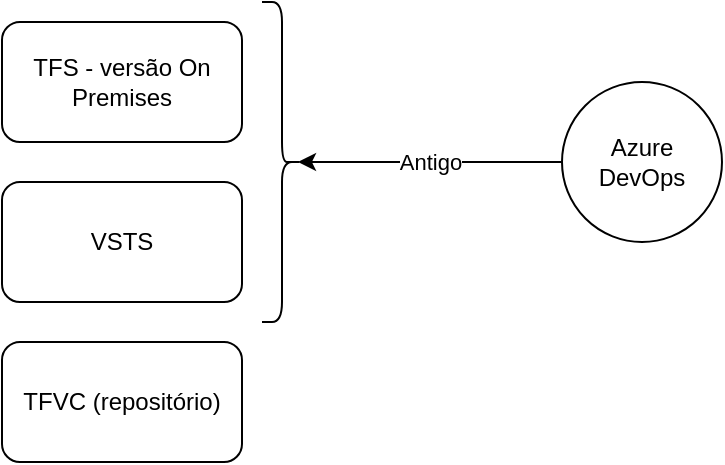 <mxfile version="13.9.9" type="github">
  <diagram id="0l9iCU2n51F14So56S5U" name="Page-1">
    <mxGraphModel dx="1662" dy="762" grid="1" gridSize="10" guides="1" tooltips="1" connect="1" arrows="1" fold="1" page="1" pageScale="1" pageWidth="827" pageHeight="1169" math="0" shadow="0">
      <root>
        <mxCell id="0" />
        <mxCell id="1" parent="0" />
        <mxCell id="TAeenijPzfRU9d3aUyMh-1" value="Azure DevOps" style="ellipse;whiteSpace=wrap;html=1;aspect=fixed;" vertex="1" parent="1">
          <mxGeometry x="350" y="130" width="80" height="80" as="geometry" />
        </mxCell>
        <mxCell id="TAeenijPzfRU9d3aUyMh-2" value="VSTS" style="rounded=1;whiteSpace=wrap;html=1;" vertex="1" parent="1">
          <mxGeometry x="70" y="180" width="120" height="60" as="geometry" />
        </mxCell>
        <mxCell id="TAeenijPzfRU9d3aUyMh-3" value="TFS - versão On Premises" style="rounded=1;whiteSpace=wrap;html=1;" vertex="1" parent="1">
          <mxGeometry x="70" y="100" width="120" height="60" as="geometry" />
        </mxCell>
        <mxCell id="TAeenijPzfRU9d3aUyMh-6" value="" style="shape=curlyBracket;whiteSpace=wrap;html=1;rounded=1;rotation=-180;size=0.5;" vertex="1" parent="1">
          <mxGeometry x="200" y="90" width="20" height="160" as="geometry" />
        </mxCell>
        <mxCell id="TAeenijPzfRU9d3aUyMh-7" value="" style="endArrow=classic;html=1;entryX=0.1;entryY=0.5;entryDx=0;entryDy=0;entryPerimeter=0;exitX=0;exitY=0.5;exitDx=0;exitDy=0;" edge="1" parent="1" source="TAeenijPzfRU9d3aUyMh-1">
          <mxGeometry relative="1" as="geometry">
            <mxPoint x="350" y="180" as="sourcePoint" />
            <mxPoint x="218" y="170" as="targetPoint" />
            <Array as="points">
              <mxPoint x="290" y="170" />
            </Array>
          </mxGeometry>
        </mxCell>
        <mxCell id="TAeenijPzfRU9d3aUyMh-8" value="Antigo" style="edgeLabel;resizable=0;html=1;align=center;verticalAlign=middle;" connectable="0" vertex="1" parent="TAeenijPzfRU9d3aUyMh-7">
          <mxGeometry relative="1" as="geometry" />
        </mxCell>
        <mxCell id="TAeenijPzfRU9d3aUyMh-11" value="TFVC (repositório)" style="rounded=1;whiteSpace=wrap;html=1;" vertex="1" parent="1">
          <mxGeometry x="70" y="260" width="120" height="60" as="geometry" />
        </mxCell>
      </root>
    </mxGraphModel>
  </diagram>
</mxfile>
